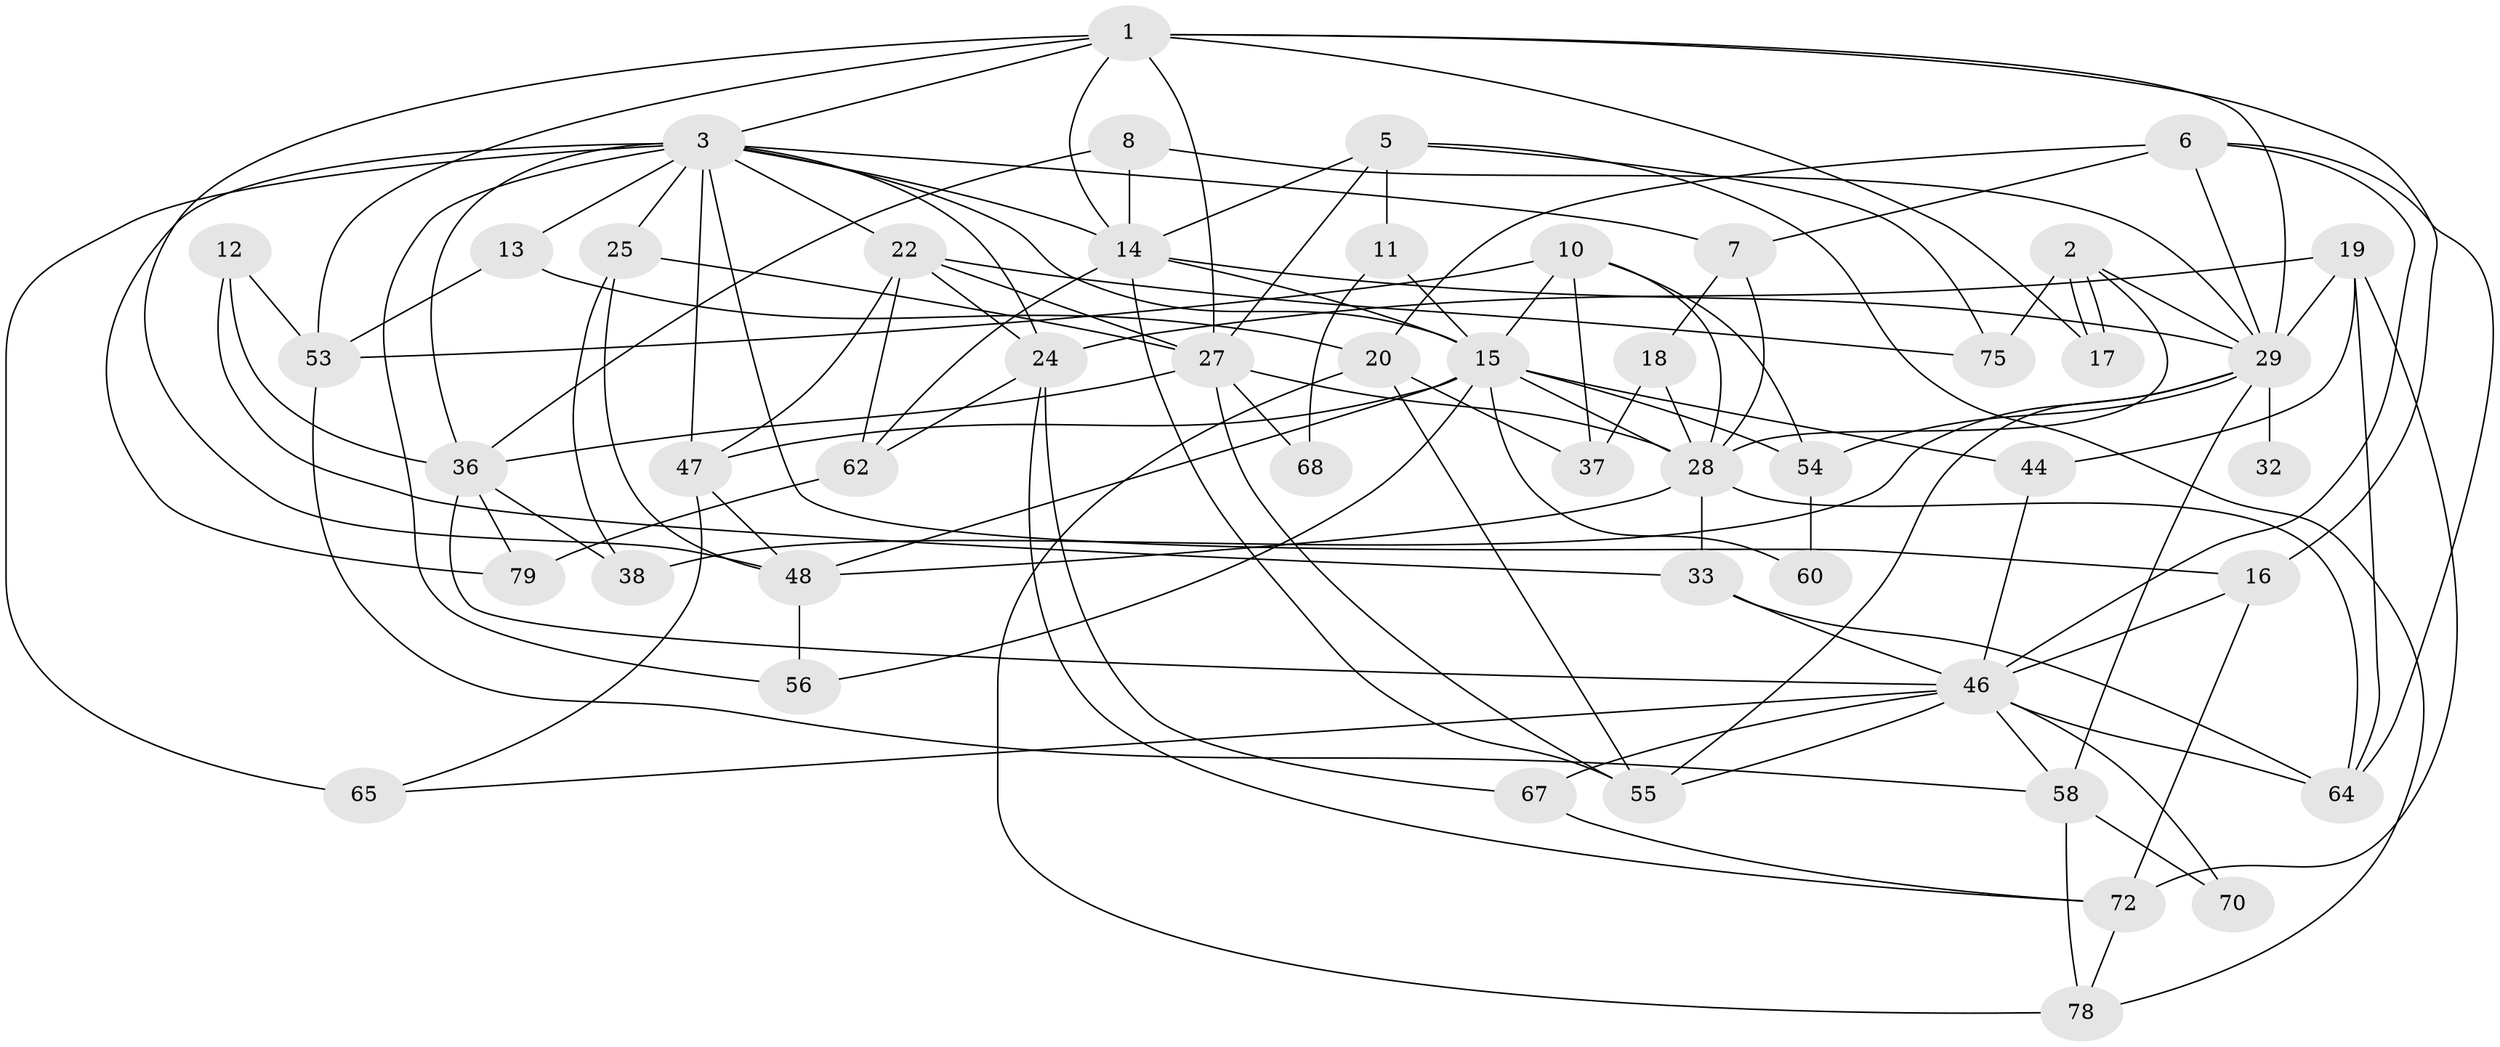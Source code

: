 // original degree distribution, {4: 0.3132530120481928, 5: 0.20481927710843373, 6: 0.060240963855421686, 3: 0.25301204819277107, 2: 0.12048192771084337, 8: 0.024096385542168676, 7: 0.024096385542168676}
// Generated by graph-tools (version 1.1) at 2025/18/03/04/25 18:18:42]
// undirected, 49 vertices, 121 edges
graph export_dot {
graph [start="1"]
  node [color=gray90,style=filled];
  1 [super="+34+4"];
  2;
  3 [super="+9+35+21"];
  5 [super="+71+73"];
  6 [super="+30"];
  7;
  8;
  10 [super="+52"];
  11;
  12;
  13 [super="+74"];
  14 [super="+26"];
  15 [super="+50"];
  16;
  17;
  18;
  19 [super="+42+61"];
  20;
  22 [super="+39"];
  24;
  25 [super="+45"];
  27 [super="+40"];
  28 [super="+43"];
  29 [super="+31"];
  32;
  33;
  36 [super="+41"];
  37;
  38;
  44;
  46 [super="+66+81+57"];
  47 [super="+82"];
  48 [super="+80"];
  53 [super="+59"];
  54;
  55;
  56;
  58 [super="+77"];
  60;
  62;
  64;
  65;
  67 [super="+69"];
  68;
  70;
  72 [super="+76"];
  75;
  78;
  79;
  1 -- 17;
  1 -- 48;
  1 -- 53;
  1 -- 29;
  1 -- 3;
  1 -- 27;
  1 -- 16;
  1 -- 14;
  2 -- 17;
  2 -- 17;
  2 -- 75;
  2 -- 29;
  2 -- 28;
  3 -- 65 [weight=2];
  3 -- 22;
  3 -- 24;
  3 -- 14 [weight=2];
  3 -- 7;
  3 -- 47 [weight=2];
  3 -- 16;
  3 -- 79;
  3 -- 56;
  3 -- 25 [weight=2];
  3 -- 36;
  3 -- 15;
  3 -- 13;
  5 -- 75 [weight=2];
  5 -- 14 [weight=2];
  5 -- 27;
  5 -- 11;
  5 -- 78;
  6 -- 64;
  6 -- 20;
  6 -- 29;
  6 -- 7;
  6 -- 46;
  7 -- 18;
  7 -- 28;
  8 -- 14;
  8 -- 29;
  8 -- 36;
  10 -- 37;
  10 -- 53;
  10 -- 28;
  10 -- 54;
  10 -- 15;
  11 -- 68;
  11 -- 15;
  12 -- 33;
  12 -- 53;
  12 -- 36;
  13 -- 20 [weight=2];
  13 -- 53;
  14 -- 55;
  14 -- 62;
  14 -- 29;
  14 -- 15;
  15 -- 54;
  15 -- 47;
  15 -- 56;
  15 -- 44;
  15 -- 48;
  15 -- 60;
  15 -- 28;
  16 -- 72;
  16 -- 46;
  18 -- 28;
  18 -- 37;
  19 -- 72;
  19 -- 24;
  19 -- 44;
  19 -- 64;
  19 -- 29 [weight=2];
  20 -- 55;
  20 -- 37;
  20 -- 78;
  22 -- 24;
  22 -- 27;
  22 -- 47;
  22 -- 62;
  22 -- 75;
  24 -- 62;
  24 -- 67;
  24 -- 72;
  25 -- 27;
  25 -- 48;
  25 -- 38;
  27 -- 36;
  27 -- 28;
  27 -- 68;
  27 -- 55;
  28 -- 48;
  28 -- 64;
  28 -- 33;
  29 -- 32 [weight=2];
  29 -- 38;
  29 -- 54;
  29 -- 55;
  29 -- 58 [weight=2];
  33 -- 64;
  33 -- 46;
  36 -- 79;
  36 -- 38;
  36 -- 46;
  44 -- 46;
  46 -- 70;
  46 -- 65;
  46 -- 58;
  46 -- 55;
  46 -- 64;
  46 -- 67;
  47 -- 48;
  47 -- 65;
  48 -- 56;
  53 -- 58;
  54 -- 60;
  58 -- 78;
  58 -- 70;
  62 -- 79;
  67 -- 72;
  72 -- 78;
}
